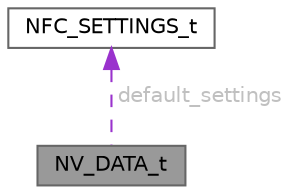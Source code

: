 digraph "NV_DATA_t"
{
 // LATEX_PDF_SIZE
  bgcolor="transparent";
  edge [fontname=Helvetica,fontsize=10,labelfontname=Helvetica,labelfontsize=10];
  node [fontname=Helvetica,fontsize=10,shape=box,height=0.2,width=0.4];
  Node1 [id="Node000001",label="NV_DATA_t",height=0.2,width=0.4,color="gray40", fillcolor="grey60", style="filled", fontcolor="black",tooltip="Non volatile data (implemented in the internal data flash)"];
  Node2 -> Node1 [id="edge1_Node000001_Node000002",dir="back",color="darkorchid3",style="dashed",tooltip=" ",label=" default_settings",fontcolor="grey" ];
  Node2 [id="Node000002",label="NFC_SETTINGS_t",height=0.2,width=0.4,color="gray40", fillcolor="white", style="filled",URL="$a00358.html",tooltip="Device settings."];
}
